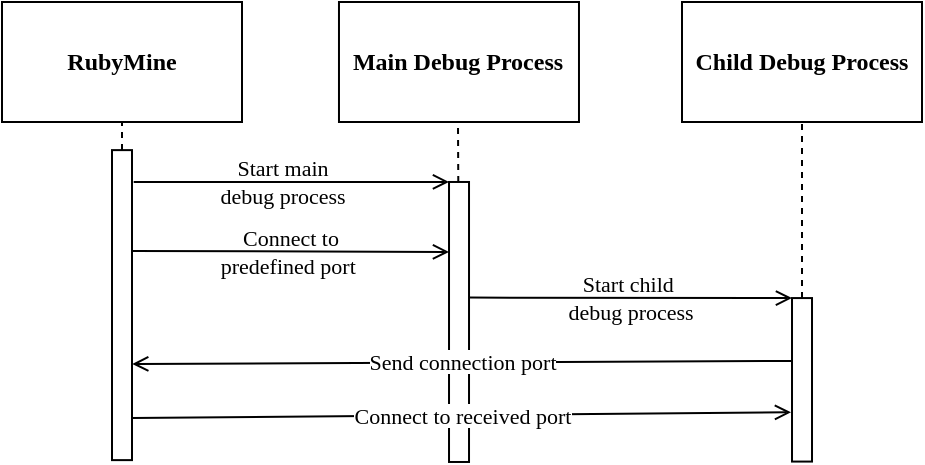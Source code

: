 <mxfile version="24.6.4" type="device">
  <diagram name="Page-1" id="bWvsDkBucMhi-AtWMiRW">
    <mxGraphModel dx="717" dy="342" grid="1" gridSize="10" guides="1" tooltips="1" connect="1" arrows="1" fold="1" page="1" pageScale="1" pageWidth="850" pageHeight="1100" math="0" shadow="0">
      <root>
        <mxCell id="0" />
        <mxCell id="1" parent="0" />
        <mxCell id="um4fYCn7q_E2sx36lH5n-1" value="&lt;font&gt;RubyMine&lt;/font&gt;" style="rounded=0;whiteSpace=wrap;html=1;fontFamily=Montserrat;fontSource=https%3A%2F%2Ffonts.googleapis.com%2Fcss%3Ffamily%3DMontserrat;fontStyle=1" parent="1" vertex="1">
          <mxGeometry x="180" y="120" width="120" height="60" as="geometry" />
        </mxCell>
        <mxCell id="um4fYCn7q_E2sx36lH5n-2" value="Main&amp;nbsp;&lt;span style=&quot;background-color: initial;&quot;&gt;Debug Process&lt;/span&gt;" style="rounded=0;whiteSpace=wrap;html=1;fontFamily=Montserrat;fontSource=https%3A%2F%2Ffonts.googleapis.com%2Fcss%3Ffamily%3DMontserrat;fontStyle=1" parent="1" vertex="1">
          <mxGeometry x="348.49" y="120" width="120" height="60" as="geometry" />
        </mxCell>
        <mxCell id="um4fYCn7q_E2sx36lH5n-3" value="Child Debug Process" style="rounded=0;whiteSpace=wrap;html=1;fontFamily=Montserrat;fontSource=https%3A%2F%2Ffonts.googleapis.com%2Fcss%3Ffamily%3DMontserrat;fontStyle=1" parent="1" vertex="1">
          <mxGeometry x="520" y="120" width="120" height="60" as="geometry" />
        </mxCell>
        <mxCell id="um4fYCn7q_E2sx36lH5n-4" value="" style="endArrow=none;dashed=1;html=1;rounded=0;entryX=0.5;entryY=1;entryDx=0;entryDy=0;fontFamily=Montserrat;fontSource=https%3A%2F%2Ffonts.googleapis.com%2Fcss%3Ffamily%3DMontserrat;fontStyle=0" parent="1" source="um4fYCn7q_E2sx36lH5n-7" target="um4fYCn7q_E2sx36lH5n-1" edge="1">
          <mxGeometry width="50" height="50" relative="1" as="geometry">
            <mxPoint x="240" y="690" as="sourcePoint" />
            <mxPoint x="450" y="180" as="targetPoint" />
          </mxGeometry>
        </mxCell>
        <mxCell id="um4fYCn7q_E2sx36lH5n-5" value="" style="endArrow=none;dashed=1;html=1;rounded=0;entryX=0.5;entryY=1;entryDx=0;entryDy=0;fontFamily=Montserrat;fontSource=https%3A%2F%2Ffonts.googleapis.com%2Fcss%3Ffamily%3DMontserrat;fontStyle=0" parent="1" source="um4fYCn7q_E2sx36lH5n-10" edge="1">
          <mxGeometry width="50" height="50" relative="1" as="geometry">
            <mxPoint x="407.99" y="690" as="sourcePoint" />
            <mxPoint x="407.99" y="180" as="targetPoint" />
          </mxGeometry>
        </mxCell>
        <mxCell id="um4fYCn7q_E2sx36lH5n-6" value="" style="endArrow=none;dashed=1;html=1;rounded=0;entryX=0.5;entryY=1;entryDx=0;entryDy=0;fontFamily=Montserrat;fontSource=https%3A%2F%2Ffonts.googleapis.com%2Fcss%3Ffamily%3DMontserrat;fontStyle=0" parent="1" edge="1" target="um4fYCn7q_E2sx36lH5n-3" source="um4fYCn7q_E2sx36lH5n-22">
          <mxGeometry width="50" height="50" relative="1" as="geometry">
            <mxPoint x="579.5" y="680" as="sourcePoint" />
            <mxPoint x="550" y="200" as="targetPoint" />
          </mxGeometry>
        </mxCell>
        <mxCell id="um4fYCn7q_E2sx36lH5n-7" value="" style="rounded=0;whiteSpace=wrap;html=1;rotation=90;fontFamily=Montserrat;fontSource=https%3A%2F%2Ffonts.googleapis.com%2Fcss%3Ffamily%3DMontserrat;fontStyle=0" parent="1" vertex="1">
          <mxGeometry x="162.5" y="266.56" width="155" height="10" as="geometry" />
        </mxCell>
        <mxCell id="um4fYCn7q_E2sx36lH5n-10" value="" style="rounded=0;whiteSpace=wrap;html=1;rotation=90;fontFamily=Montserrat;fontSource=https%3A%2F%2Ffonts.googleapis.com%2Fcss%3Ffamily%3DMontserrat;fontStyle=0" parent="1" vertex="1">
          <mxGeometry x="338.51" y="274.99" width="140" height="10" as="geometry" />
        </mxCell>
        <mxCell id="um4fYCn7q_E2sx36lH5n-9" value="&lt;span style=&quot;background-color: rgb(255, 255, 255);&quot;&gt;Start main&lt;/span&gt;&lt;div&gt;&lt;span style=&quot;background-color: rgb(255, 255, 255);&quot;&gt;debug process&lt;/span&gt;&lt;/div&gt;" style="endArrow=open;html=1;rounded=0;endFill=0;entryX=0;entryY=1;entryDx=0;entryDy=0;exitX=0.103;exitY=-0.085;exitDx=0;exitDy=0;exitPerimeter=0;fontFamily=Montserrat;fontSource=https%3A%2F%2Ffonts.googleapis.com%2Fcss%3Ffamily%3DMontserrat;fontStyle=0;labelBackgroundColor=none;" parent="1" source="um4fYCn7q_E2sx36lH5n-7" target="um4fYCn7q_E2sx36lH5n-10" edge="1">
          <mxGeometry x="-0.059" width="50" height="50" relative="1" as="geometry">
            <mxPoint x="250" y="210" as="sourcePoint" />
            <mxPoint x="390" y="210" as="targetPoint" />
            <mxPoint as="offset" />
          </mxGeometry>
        </mxCell>
        <mxCell id="um4fYCn7q_E2sx36lH5n-13" value="&lt;span style=&quot;background-color: rgb(255, 255, 255);&quot;&gt;Connect to&lt;/span&gt;&lt;div&gt;&lt;span style=&quot;background-color: rgb(255, 255, 255);&quot;&gt;predefined port&amp;nbsp;&lt;/span&gt;&lt;/div&gt;" style="endArrow=open;html=1;rounded=0;exitX=0.223;exitY=0.012;exitDx=0;exitDy=0;exitPerimeter=0;entryX=0.25;entryY=1;entryDx=0;entryDy=0;endFill=0;fontFamily=Montserrat;fontSource=https%3A%2F%2Ffonts.googleapis.com%2Fcss%3Ffamily%3DMontserrat;fontStyle=0;labelBackgroundColor=none;" parent="1" target="um4fYCn7q_E2sx36lH5n-10" edge="1">
          <mxGeometry width="50" height="50" relative="1" as="geometry">
            <mxPoint x="244.88" y="244.49" as="sourcePoint" />
            <mxPoint x="394.19" y="244.0" as="targetPoint" />
          </mxGeometry>
        </mxCell>
        <mxCell id="um4fYCn7q_E2sx36lH5n-21" value="&lt;span style=&quot;background-color: rgb(255, 255, 255);&quot;&gt;Start child&amp;nbsp;&lt;/span&gt;&lt;div&gt;&lt;span style=&quot;background-color: rgb(255, 255, 255);&quot;&gt;debug process&lt;/span&gt;&lt;/div&gt;" style="endArrow=open;html=1;rounded=0;endFill=0;entryX=0;entryY=1;entryDx=0;entryDy=0;fontFamily=Montserrat;fontSource=https%3A%2F%2Ffonts.googleapis.com%2Fcss%3Ffamily%3DMontserrat;fontStyle=0;labelBackgroundColor=none;exitX=0.413;exitY=-0.02;exitDx=0;exitDy=0;exitPerimeter=0;" parent="1" edge="1" target="um4fYCn7q_E2sx36lH5n-22" source="um4fYCn7q_E2sx36lH5n-10">
          <mxGeometry width="50" height="50" relative="1" as="geometry">
            <mxPoint x="430" y="260" as="sourcePoint" />
            <mxPoint x="550" y="260" as="targetPoint" />
          </mxGeometry>
        </mxCell>
        <mxCell id="um4fYCn7q_E2sx36lH5n-25" value="&lt;span style=&quot;background-color: rgb(255, 255, 255);&quot;&gt;Send connection port&lt;/span&gt;" style="endArrow=open;html=1;rounded=0;entryX=0.602;entryY=0.08;entryDx=0;entryDy=0;entryPerimeter=0;endFill=0;fontFamily=Montserrat;fontSource=https%3A%2F%2Ffonts.googleapis.com%2Fcss%3Ffamily%3DMontserrat;fontStyle=0;labelBackgroundColor=none;exitX=0.25;exitY=1;exitDx=0;exitDy=0;" parent="1" edge="1">
          <mxGeometry width="50" height="50" relative="1" as="geometry">
            <mxPoint x="575.005" y="299.472" as="sourcePoint" />
            <mxPoint x="245.11" y="301.0" as="targetPoint" />
          </mxGeometry>
        </mxCell>
        <mxCell id="um4fYCn7q_E2sx36lH5n-26" value="&lt;span style=&quot;background-color: rgb(255, 255, 255);&quot;&gt;Connect to received port&lt;/span&gt;" style="endArrow=open;html=1;rounded=0;entryX=0.601;entryY=1.05;entryDx=0;entryDy=0;entryPerimeter=0;endFill=0;fontFamily=Montserrat;fontSource=https%3A%2F%2Ffonts.googleapis.com%2Fcss%3Ffamily%3DMontserrat;fontStyle=0;labelBackgroundColor=none;" parent="1" edge="1">
          <mxGeometry width="50" height="50" relative="1" as="geometry">
            <mxPoint x="245" y="328" as="sourcePoint" />
            <mxPoint x="574.505" y="325.167" as="targetPoint" />
          </mxGeometry>
        </mxCell>
        <mxCell id="um4fYCn7q_E2sx36lH5n-22" value="" style="rounded=0;whiteSpace=wrap;html=1;rotation=90;fontFamily=Montserrat;fontSource=https%3A%2F%2Ffonts.googleapis.com%2Fcss%3Ffamily%3DMontserrat;fontStyle=0" parent="1" vertex="1">
          <mxGeometry x="539.13" y="303.91" width="81.75" height="10" as="geometry" />
        </mxCell>
      </root>
    </mxGraphModel>
  </diagram>
</mxfile>
